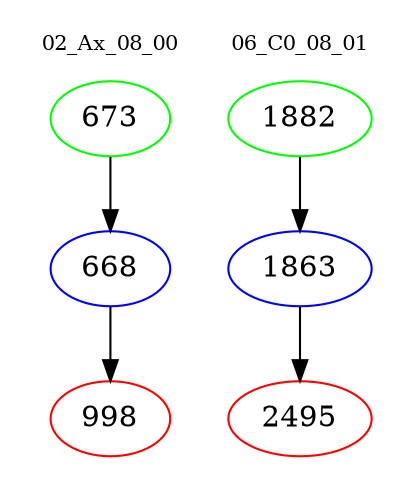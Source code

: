 digraph{
subgraph cluster_0 {
color = white
label = "02_Ax_08_00";
fontsize=10;
T0_673 [label="673", color="green"]
T0_673 -> T0_668 [color="black"]
T0_668 [label="668", color="blue"]
T0_668 -> T0_998 [color="black"]
T0_998 [label="998", color="red"]
}
subgraph cluster_1 {
color = white
label = "06_C0_08_01";
fontsize=10;
T1_1882 [label="1882", color="green"]
T1_1882 -> T1_1863 [color="black"]
T1_1863 [label="1863", color="blue"]
T1_1863 -> T1_2495 [color="black"]
T1_2495 [label="2495", color="red"]
}
}
